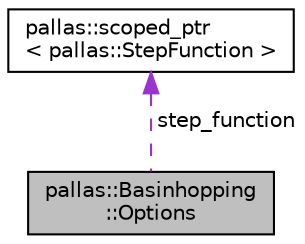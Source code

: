 digraph "pallas::Basinhopping::Options"
{
  edge [fontname="Helvetica",fontsize="10",labelfontname="Helvetica",labelfontsize="10"];
  node [fontname="Helvetica",fontsize="10",shape=record];
  Node1 [label="pallas::Basinhopping\l::Options",height=0.2,width=0.4,color="black", fillcolor="grey75", style="filled", fontcolor="black"];
  Node2 -> Node1 [dir="back",color="darkorchid3",fontsize="10",style="dashed",label=" step_function" ,fontname="Helvetica"];
  Node2 [label="pallas::scoped_ptr\l\< pallas::StepFunction \>",height=0.2,width=0.4,color="black", fillcolor="white", style="filled",URL="$classpallas_1_1scoped__ptr.html"];
}

